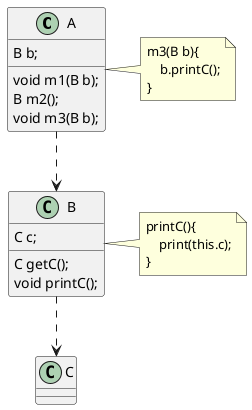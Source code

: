 @startuml

class A{
    B b;
    void m1(B b);
    B m2();
    void m3(B b);
}
note right of A
m3(B b){
    b.printC();
}
end note
class B{
    C c;
    C getC();
    void printC();
}
note right of B
printC(){
    print(this.c);
}
end note
class C{
}

A ..> B
B ..> C

@enduml